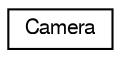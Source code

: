 digraph G
{
  edge [fontname="FreeSans",fontsize="10",labelfontname="FreeSans",labelfontsize="10"];
  node [fontname="FreeSans",fontsize="10",shape=record];
  rankdir=LR;
  Node1 [label="Camera",height=0.2,width=0.4,color="black", fillcolor="white", style="filled",URL="$struct_camera.html"];
}
